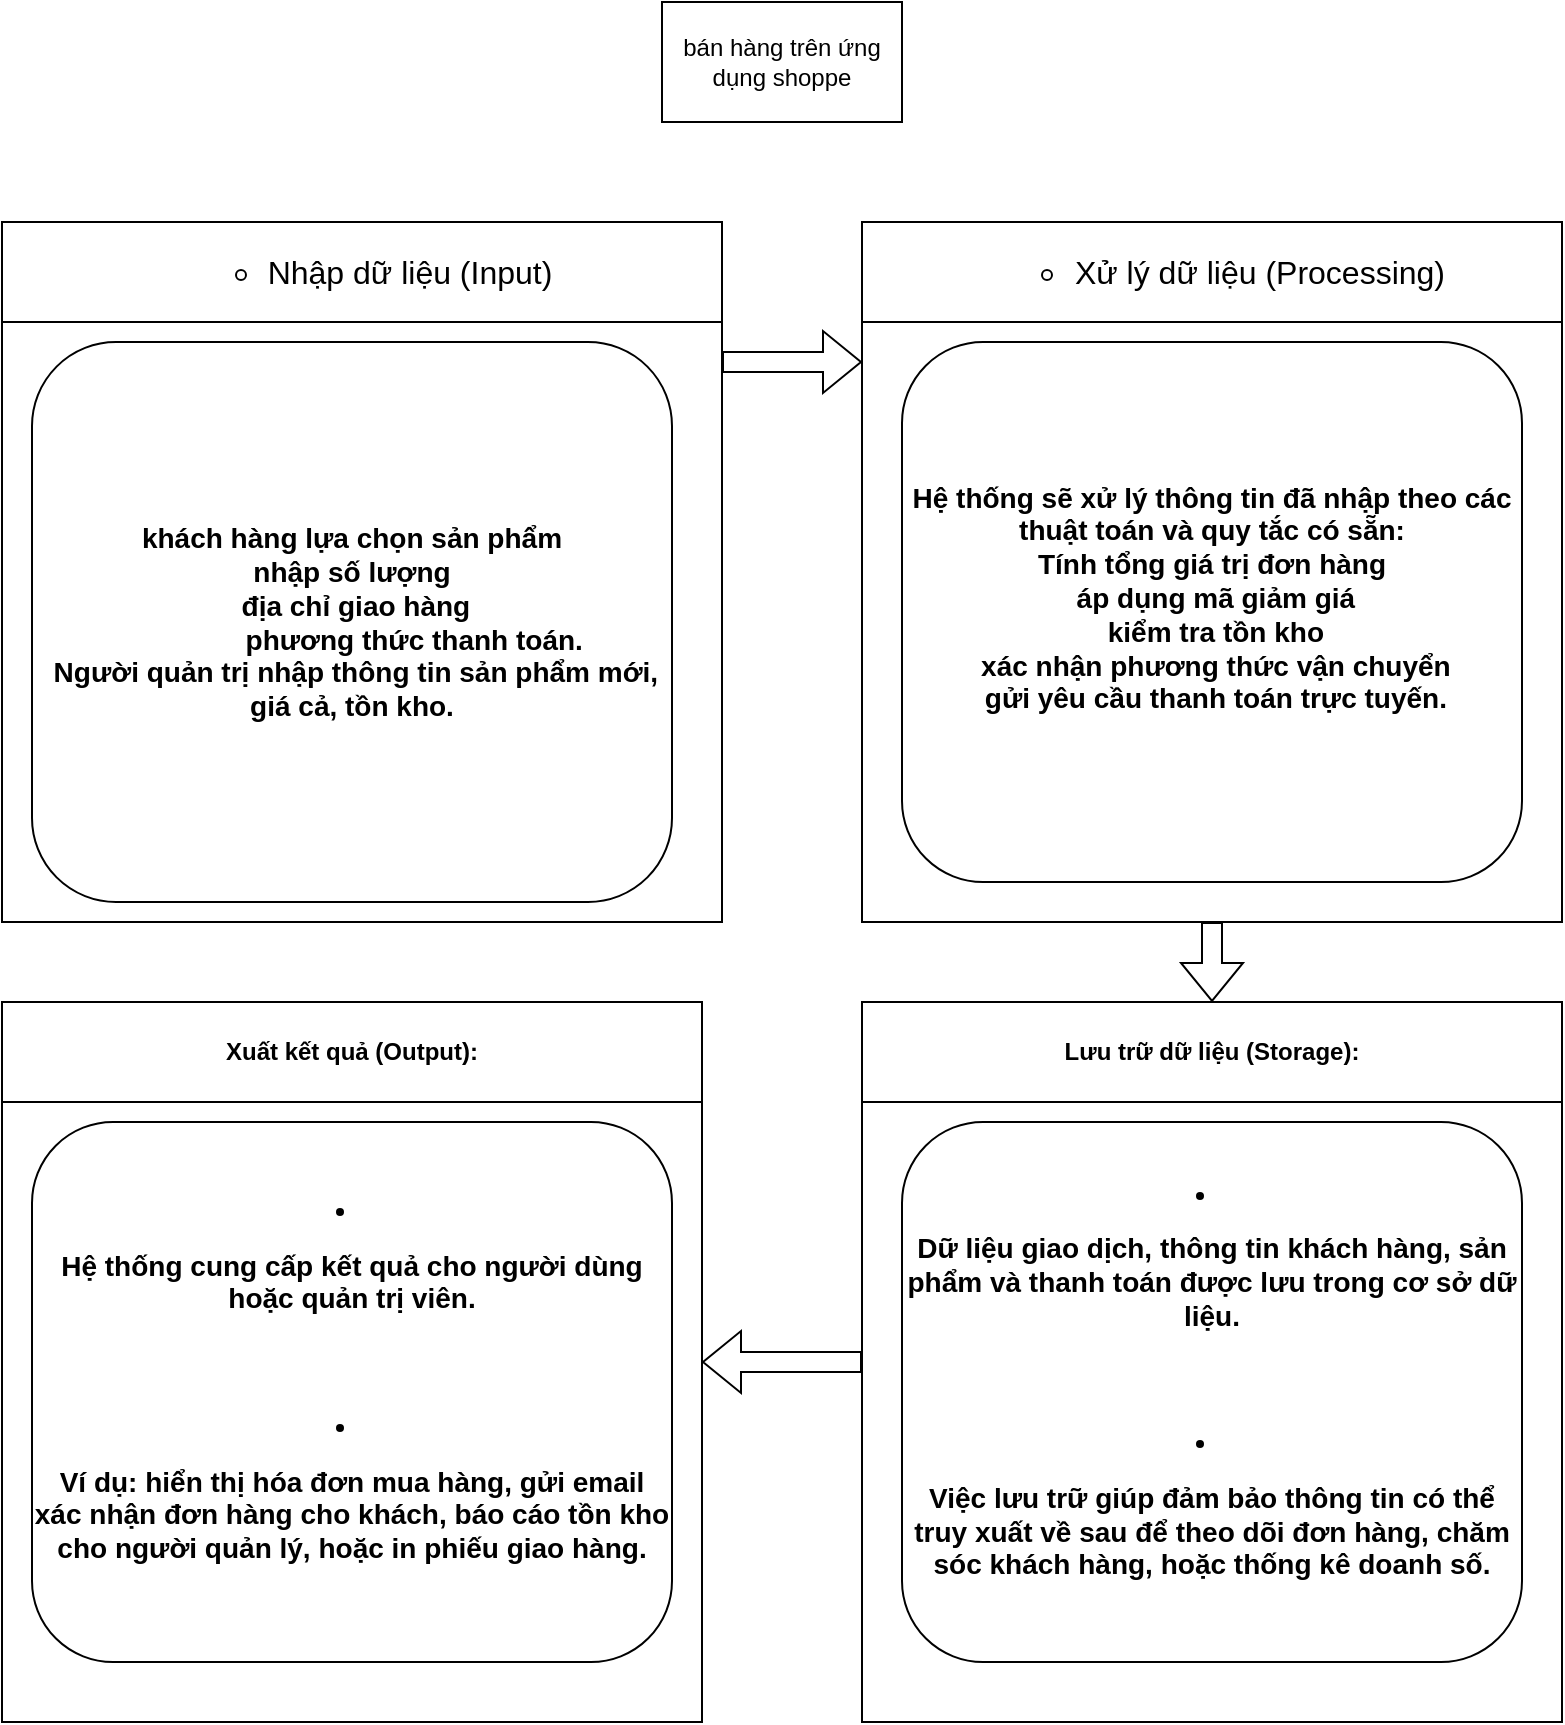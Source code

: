 <mxfile version="28.2.3">
  <diagram name="Trang-1" id="7j4UMApblXJd3IPi9_mr">
    <mxGraphModel grid="1" page="1" gridSize="10" guides="1" tooltips="1" connect="1" arrows="1" fold="1" pageScale="1" pageWidth="827" pageHeight="1169" math="0" shadow="0">
      <root>
        <mxCell id="0" />
        <mxCell id="1" parent="0" />
        <mxCell id="UgYeSBEzfl3MIe23Ba7a-1" value="&lt;ul style=&quot;box-sizing: border-box; margin: 0px; padding: 0px 0px 0px 2rem; list-style: circle; font-family: Arial, sans-serif; font-size: 16px; font-weight: 400; text-align: left; white-space: pre; background-color: rgb(255, 255, 255); padding-inline-start: 48px;&quot;&gt;&lt;li style=&quot;box-sizing: border-box; margin: 0px; padding: 0px; background-color: transparent; font-size: 12pt; font-variant-numeric: normal; font-variant-east-asian: normal; font-variant-alternates: normal; font-variant-position: normal; font-variant-emoji: normal; list-style-type: circle; vertical-align: baseline;&quot; aria-level=&quot;2&quot; dir=&quot;ltr&quot;&gt;&lt;span style=&quot;box-sizing: border-box; margin: 0px; padding: 0px; background-color: transparent; font-size: 12pt;&quot;&gt;&lt;span style=&quot;box-sizing: border-box; margin: 0px; padding: 0px; font-variant-numeric: normal; font-variant-east-asian: normal; font-variant-alternates: normal; font-variant-position: normal; font-variant-emoji: normal; vertical-align: baseline; text-wrap-mode: wrap;&quot;&gt;Nhập dữ liệu (Input)&lt;/span&gt;&lt;/span&gt;&lt;/li&gt;&lt;/ul&gt;" style="swimlane;whiteSpace=wrap;html=1;startSize=50;" vertex="1" parent="1">
          <mxGeometry y="150" width="360" height="350" as="geometry" />
        </mxCell>
        <mxCell id="UgYeSBEzfl3MIe23Ba7a-8" value="&lt;font style=&quot;font-size: 14px;&quot;&gt;&lt;b&gt; khách hàng lựa chọn sản phẩm&lt;/b&gt;&lt;/font&gt;&lt;div&gt;&lt;span style=&quot;background-color: transparent; color: light-dark(rgb(0, 0, 0), rgb(255, 255, 255));&quot;&gt;&lt;font style=&quot;font-size: 14px;&quot;&gt;&lt;b&gt;nhập số lượng&lt;/b&gt;&lt;/font&gt;&lt;/span&gt;&lt;div&gt;&lt;font style=&quot;font-size: 14px;&quot;&gt;&lt;b&gt;&amp;nbsp;địa chỉ giao hàng&lt;/b&gt;&lt;/font&gt;&lt;/div&gt;&lt;div&gt;&lt;font style=&quot;font-size: 14px;&quot;&gt;&lt;b&gt;&amp;nbsp; &amp;nbsp; &amp;nbsp; &amp;nbsp; &amp;nbsp; &amp;nbsp; &amp;nbsp; &amp;nbsp; phương thức thanh toán.&lt;/b&gt;&lt;/font&gt;&lt;/div&gt;&lt;div&gt;&lt;font style=&quot;font-size: 14px;&quot;&gt;&lt;b&gt;&amp;nbsp;Người quản trị nhập thông tin sản phẩm mới, giá cả, tồn kho.&lt;/b&gt;&lt;/font&gt;&lt;/div&gt;&lt;/div&gt;" style="rounded=1;whiteSpace=wrap;html=1;" vertex="1" parent="UgYeSBEzfl3MIe23Ba7a-1">
          <mxGeometry x="15" y="60" width="320" height="280" as="geometry" />
        </mxCell>
        <mxCell id="UgYeSBEzfl3MIe23Ba7a-2" value="&lt;ul style=&quot;box-sizing: border-box; margin: 0px; padding: 0px 0px 0px 2rem; list-style: circle; font-family: Arial, sans-serif; font-size: 16px; font-weight: 400; text-align: left; white-space: pre; background-color: rgb(255, 255, 255); padding-inline-start: 48px;&quot;&gt;&lt;li style=&quot;box-sizing: border-box; margin: 0px; padding: 0px; background-color: transparent; font-size: 12pt; font-variant-numeric: normal; font-variant-east-asian: normal; font-variant-alternates: normal; font-variant-position: normal; font-variant-emoji: normal; list-style-type: circle; vertical-align: baseline;&quot; aria-level=&quot;2&quot; dir=&quot;ltr&quot;&gt;&lt;span style=&quot;box-sizing: border-box; margin: 0px; padding: 0px; background-color: transparent; font-size: 12pt;&quot;&gt;&lt;span style=&quot;box-sizing: border-box; margin: 0px; padding: 0px; font-variant-numeric: normal; font-variant-east-asian: normal; font-variant-alternates: normal; font-variant-position: normal; font-variant-emoji: normal; vertical-align: baseline; text-wrap-mode: wrap;&quot;&gt;Xử lý dữ liệu (Processing)&lt;/span&gt;&lt;/span&gt;&lt;/li&gt;&lt;/ul&gt;" style="swimlane;whiteSpace=wrap;html=1;startSize=50;" vertex="1" parent="1">
          <mxGeometry x="430" y="150" width="350" height="350" as="geometry" />
        </mxCell>
        <mxCell id="UgYeSBEzfl3MIe23Ba7a-9" value="&lt;font style=&quot;font-size: 14px;&quot;&gt;&lt;b&gt;Hệ thống sẽ xử lý thông tin đã nhập theo các thuật toán và quy tắc có sẵn:&lt;/b&gt;&lt;/font&gt;&lt;div&gt;&lt;font style=&quot;font-size: 14px;&quot;&gt;&lt;b&gt;Tính tổng giá trị đơn hàng&lt;/b&gt;&lt;/font&gt;&lt;/div&gt;&lt;div&gt;&lt;font style=&quot;font-size: 14px;&quot;&gt;&lt;b&gt;&amp;nbsp;áp dụng mã giảm giá&lt;/b&gt;&lt;/font&gt;&lt;/div&gt;&lt;div&gt;&lt;font style=&quot;font-size: 14px;&quot;&gt;&lt;b&gt;&amp;nbsp;kiểm tra tồn kho&lt;/b&gt;&lt;/font&gt;&lt;/div&gt;&lt;div&gt;&lt;font style=&quot;font-size: 14px;&quot;&gt;&lt;b&gt;&amp;nbsp;xác nhận phương thức vận chuyển&lt;/b&gt;&lt;/font&gt;&lt;/div&gt;&lt;div&gt;&lt;font style=&quot;font-size: 14px;&quot;&gt;&lt;b&gt;&amp;nbsp;gửi yêu cầu thanh toán trực tuyến.&lt;br&gt;&lt;/b&gt;&lt;/font&gt;&lt;div&gt;&lt;br&gt;&lt;/div&gt;&lt;/div&gt;" style="rounded=1;whiteSpace=wrap;html=1;" vertex="1" parent="UgYeSBEzfl3MIe23Ba7a-2">
          <mxGeometry x="20" y="60" width="310" height="270" as="geometry" />
        </mxCell>
        <mxCell id="UgYeSBEzfl3MIe23Ba7a-3" value="Lưu trữ dữ liệu (Storage):" style="swimlane;whiteSpace=wrap;html=1;startSize=50;" vertex="1" parent="1">
          <mxGeometry x="430" y="540" width="350" height="360" as="geometry" />
        </mxCell>
        <mxCell id="UgYeSBEzfl3MIe23Ba7a-10" value="&lt;li data-end=&quot;929&quot; data-start=&quot;832&quot;&gt;&lt;p data-end=&quot;929&quot; data-start=&quot;834&quot;&gt;&lt;font style=&quot;font-size: 14px;&quot;&gt;&lt;b&gt;Dữ liệu giao dịch, thông tin khách hàng, sản phẩm và thanh toán được lưu trong cơ sở dữ liệu.&lt;/b&gt;&lt;/font&gt;&lt;/p&gt;&lt;font style=&quot;font-size: 14px;&quot;&gt;&lt;b&gt;&lt;br&gt;&lt;/b&gt;&lt;/font&gt;&lt;/li&gt;&lt;font style=&quot;font-size: 14px;&quot;&gt;&lt;b&gt;&lt;br&gt;&lt;/b&gt;&lt;/font&gt;&lt;li data-end=&quot;1063&quot; data-start=&quot;933&quot;&gt;&lt;font style=&quot;font-size: 14px;&quot;&gt;&lt;b&gt;&lt;br&gt;&lt;/b&gt;&lt;/font&gt;&lt;p data-end=&quot;1063&quot; data-start=&quot;935&quot;&gt;&lt;font style=&quot;font-size: 14px;&quot;&gt;&lt;b&gt;Việc lưu trữ giúp đảm bảo thông tin có thể truy xuất về sau để theo dõi đơn hàng, chăm sóc khách hàng, hoặc thống kê doanh số.&lt;/b&gt;&lt;/font&gt;&lt;/p&gt;&lt;/li&gt;" style="rounded=1;whiteSpace=wrap;html=1;" vertex="1" parent="UgYeSBEzfl3MIe23Ba7a-3">
          <mxGeometry x="20" y="60" width="310" height="270" as="geometry" />
        </mxCell>
        <mxCell id="UgYeSBEzfl3MIe23Ba7a-4" value="Xuất kết quả (Output):" style="swimlane;whiteSpace=wrap;html=1;startSize=50;" vertex="1" parent="1">
          <mxGeometry y="540" width="350" height="360" as="geometry" />
        </mxCell>
        <mxCell id="UgYeSBEzfl3MIe23Ba7a-11" value="&lt;li data-end=&quot;1164&quot; data-start=&quot;1100&quot;&gt;&lt;p data-end=&quot;1164&quot; data-start=&quot;1102&quot;&gt;&lt;font style=&quot;font-size: 14px;&quot;&gt;&lt;b&gt;Hệ thống cung cấp kết quả cho người dùng hoặc quản trị viên.&lt;/b&gt;&lt;/font&gt;&lt;/p&gt;&lt;font style=&quot;font-size: 14px;&quot;&gt;&lt;b&gt;&lt;br&gt;&lt;/b&gt;&lt;/font&gt;&lt;/li&gt;&lt;font style=&quot;font-size: 14px;&quot;&gt;&lt;b&gt;&lt;br&gt;&lt;/b&gt;&lt;/font&gt;&lt;li data-end=&quot;1304&quot; data-start=&quot;1168&quot;&gt;&lt;font style=&quot;font-size: 14px;&quot;&gt;&lt;b&gt;&lt;br&gt;&lt;/b&gt;&lt;/font&gt;&lt;p data-end=&quot;1304&quot; data-start=&quot;1170&quot;&gt;&lt;font style=&quot;font-size: 14px;&quot;&gt;&lt;b&gt;Ví dụ: hiển thị hóa đơn mua hàng, gửi email xác nhận đơn hàng cho khách, báo cáo tồn kho cho người quản lý, hoặc in phiếu giao hàng.&lt;/b&gt;&lt;/font&gt;&lt;/p&gt;&lt;/li&gt;" style="rounded=1;whiteSpace=wrap;html=1;" vertex="1" parent="UgYeSBEzfl3MIe23Ba7a-4">
          <mxGeometry x="15" y="60" width="320" height="270" as="geometry" />
        </mxCell>
        <mxCell id="UgYeSBEzfl3MIe23Ba7a-5" value="" style="shape=flexArrow;endArrow=classic;html=1;rounded=0;" edge="1" parent="1">
          <mxGeometry width="50" height="50" relative="1" as="geometry">
            <mxPoint x="360" y="220" as="sourcePoint" />
            <mxPoint x="430" y="220" as="targetPoint" />
            <Array as="points" />
          </mxGeometry>
        </mxCell>
        <mxCell id="UgYeSBEzfl3MIe23Ba7a-6" value="" style="shape=flexArrow;endArrow=classic;html=1;rounded=0;exitX=0.5;exitY=1;exitDx=0;exitDy=0;entryX=0.5;entryY=0;entryDx=0;entryDy=0;" edge="1" parent="1" source="UgYeSBEzfl3MIe23Ba7a-2" target="UgYeSBEzfl3MIe23Ba7a-3">
          <mxGeometry width="50" height="50" relative="1" as="geometry">
            <mxPoint x="390" y="310" as="sourcePoint" />
            <mxPoint x="440" y="260" as="targetPoint" />
          </mxGeometry>
        </mxCell>
        <mxCell id="UgYeSBEzfl3MIe23Ba7a-7" value="" style="shape=flexArrow;endArrow=classic;html=1;rounded=0;exitX=0;exitY=0.5;exitDx=0;exitDy=0;entryX=1;entryY=0.5;entryDx=0;entryDy=0;" edge="1" parent="1" source="UgYeSBEzfl3MIe23Ba7a-3" target="UgYeSBEzfl3MIe23Ba7a-4">
          <mxGeometry width="50" height="50" relative="1" as="geometry">
            <mxPoint x="390" y="310" as="sourcePoint" />
            <mxPoint x="440" y="260" as="targetPoint" />
          </mxGeometry>
        </mxCell>
        <mxCell id="UgYeSBEzfl3MIe23Ba7a-12" value="bán hàng trên ứng dụng shoppe" style="whiteSpace=wrap;html=1;" vertex="1" parent="1">
          <mxGeometry x="330" y="40" width="120" height="60" as="geometry" />
        </mxCell>
      </root>
    </mxGraphModel>
  </diagram>
</mxfile>
